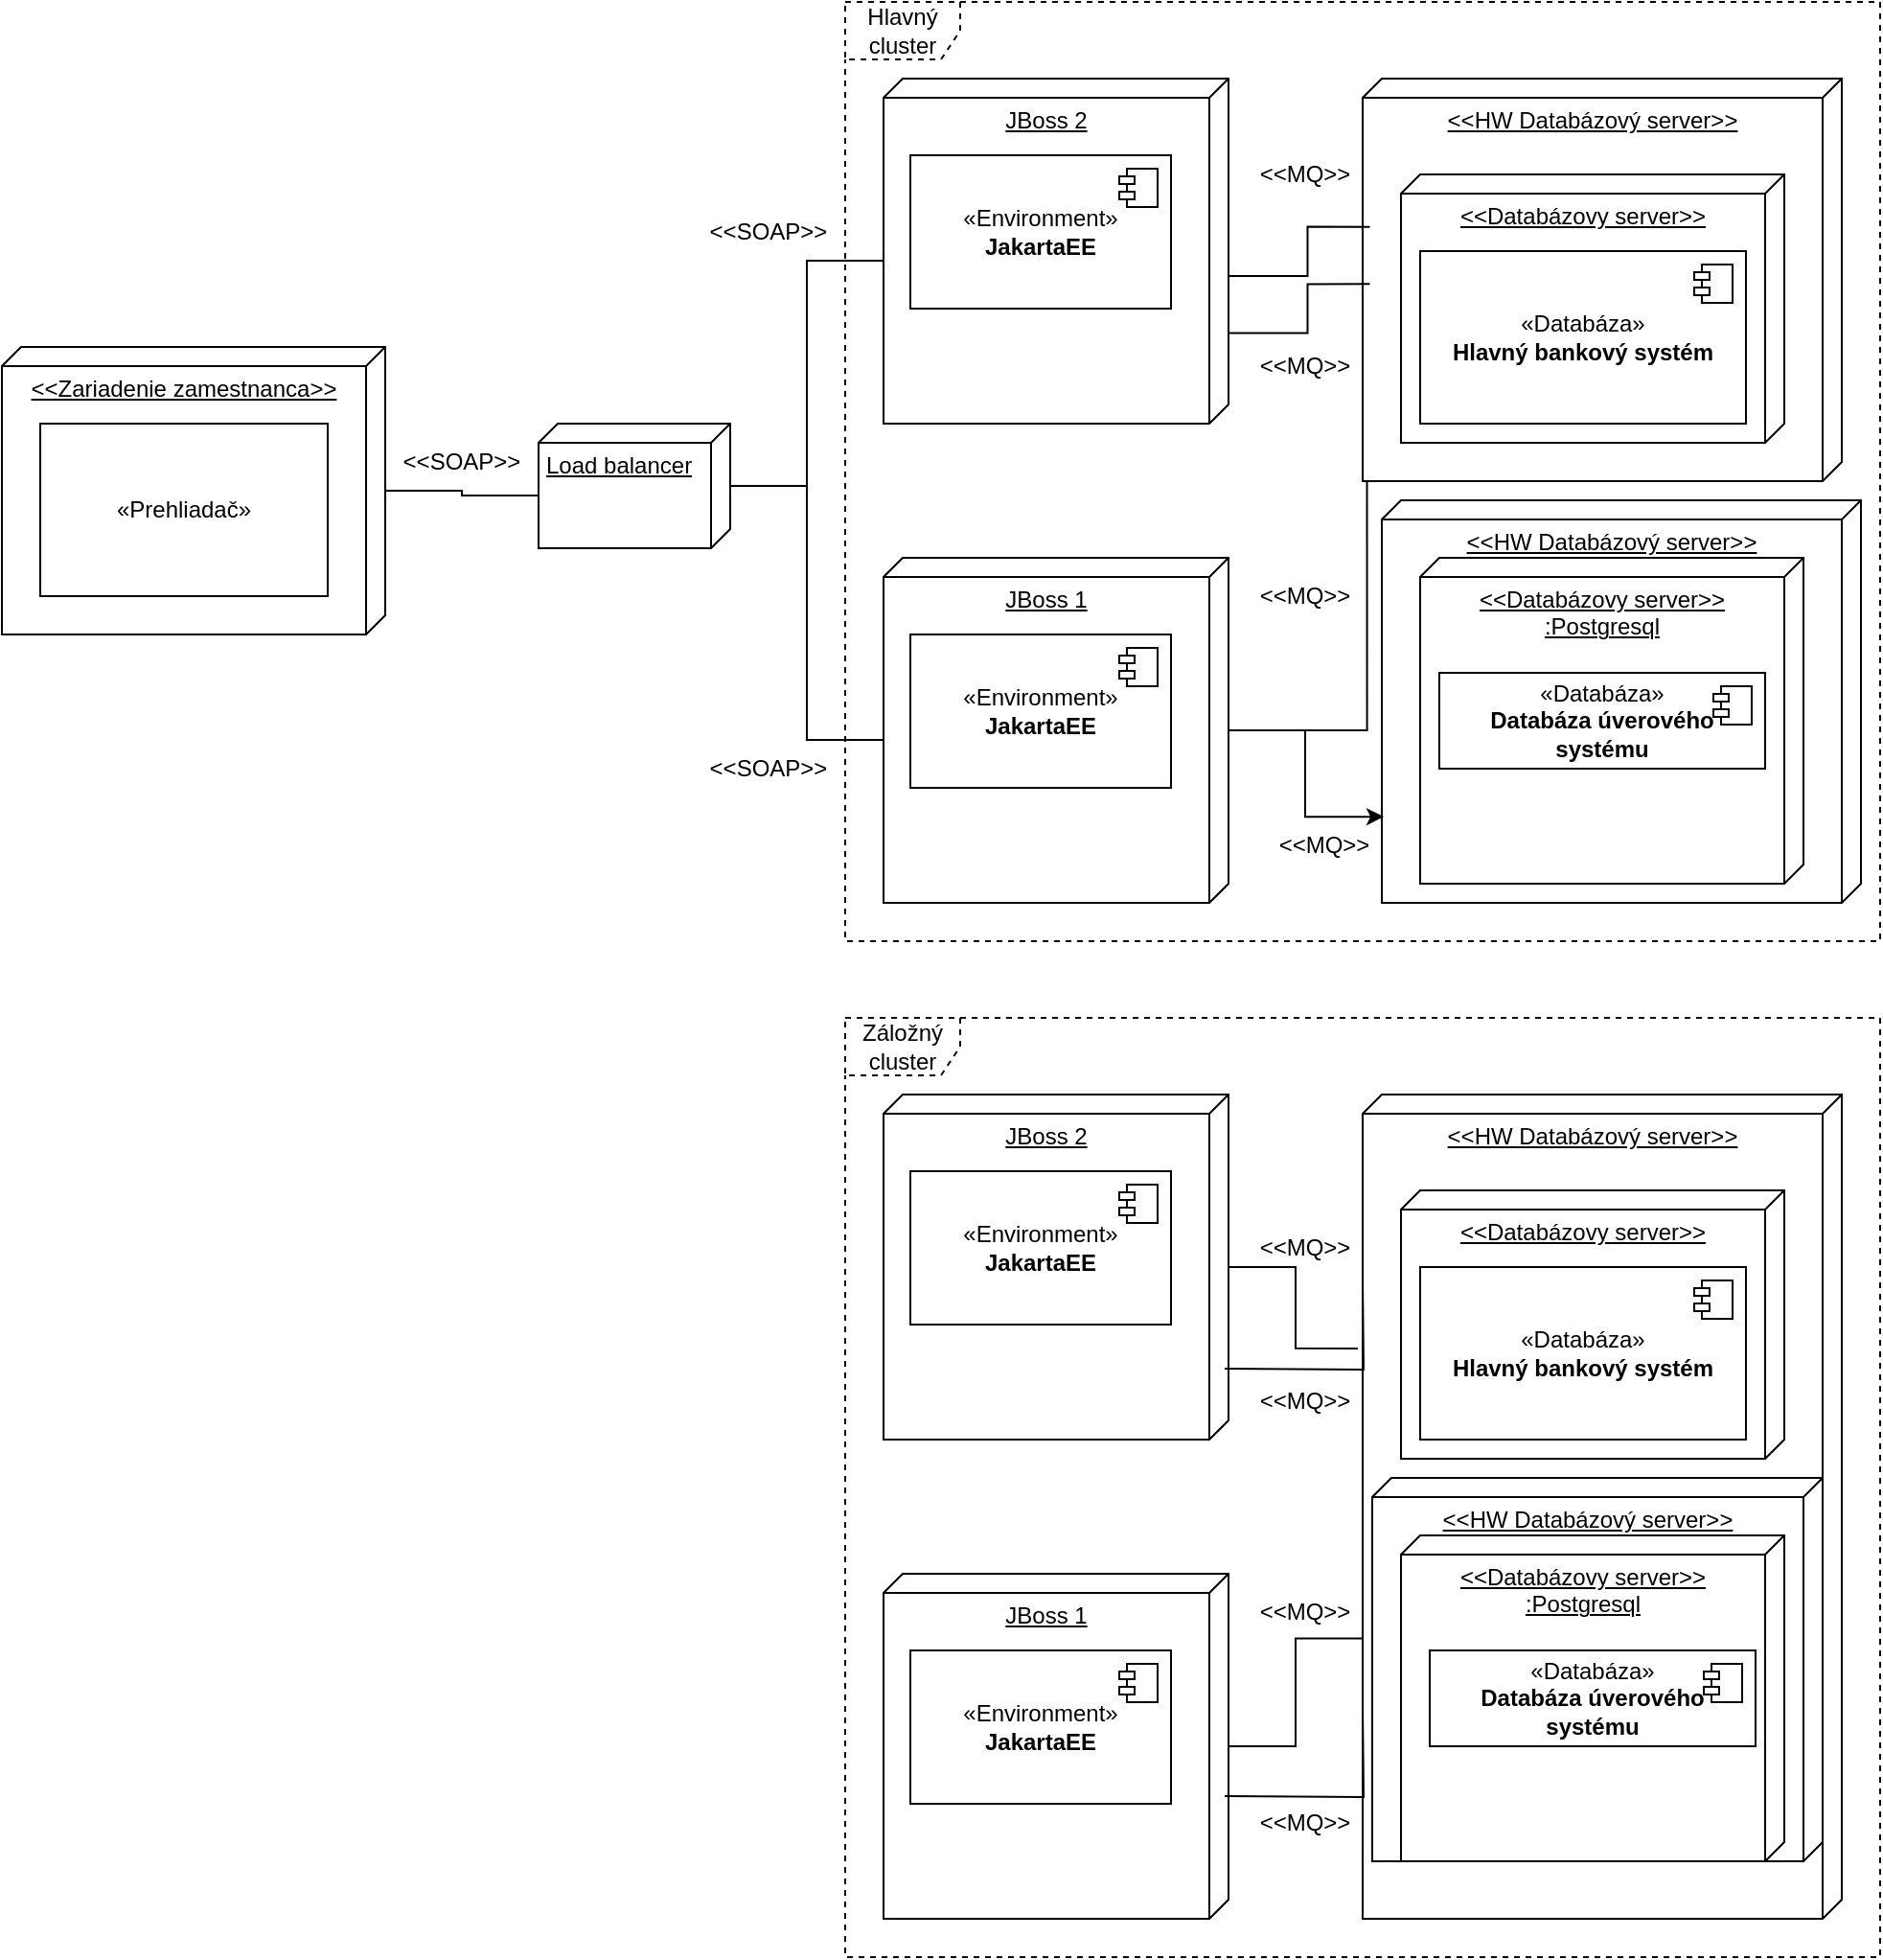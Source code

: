 <mxfile version="28.2.5">
  <diagram name="Page-1" id="uiE4c2LsK8ZdXOrGPtIN">
    <mxGraphModel dx="1426" dy="751" grid="1" gridSize="10" guides="1" tooltips="1" connect="1" arrows="1" fold="1" page="1" pageScale="1" pageWidth="827" pageHeight="1169" background="none" math="0" shadow="0">
      <root>
        <mxCell id="0" />
        <mxCell id="1" parent="0" />
        <mxCell id="RWcylNodCYkMwrku70u5-18" style="edgeStyle=orthogonalEdgeStyle;rounded=0;orthogonalLoop=1;jettySize=auto;html=1;endArrow=none;endFill=0;entryX=0.66;entryY=0.991;entryDx=0;entryDy=0;entryPerimeter=0;" parent="1" source="RWcylNodCYkMwrku70u5-1" target="RWcylNodCYkMwrku70u5-3" edge="1">
          <mxGeometry relative="1" as="geometry" />
        </mxCell>
        <mxCell id="RWcylNodCYkMwrku70u5-1" value="JBoss 1" style="verticalAlign=top;align=center;spacingTop=8;spacingLeft=2;spacingRight=12;shape=cube;size=10;direction=south;fontStyle=4;html=1;whiteSpace=wrap;" parent="1" vertex="1">
          <mxGeometry x="840" y="310" width="180" height="180" as="geometry" />
        </mxCell>
        <mxCell id="RWcylNodCYkMwrku70u5-2" value="JBoss 2" style="verticalAlign=top;align=center;spacingTop=8;spacingLeft=2;spacingRight=12;shape=cube;size=10;direction=south;fontStyle=4;html=1;whiteSpace=wrap;" parent="1" vertex="1">
          <mxGeometry x="840" y="60" width="180" height="180" as="geometry" />
        </mxCell>
        <mxCell id="RWcylNodCYkMwrku70u5-3" value="&amp;lt;&amp;lt;HW Databázový server&amp;gt;&amp;gt;" style="verticalAlign=top;align=center;spacingTop=8;spacingLeft=2;spacingRight=12;shape=cube;size=10;direction=south;fontStyle=4;html=1;whiteSpace=wrap;" parent="1" vertex="1">
          <mxGeometry x="1090" y="60" width="250" height="210" as="geometry" />
        </mxCell>
        <mxCell id="RWcylNodCYkMwrku70u5-5" value="&amp;lt;&amp;lt;Databázovy server&amp;gt;&amp;gt;" style="verticalAlign=top;align=center;spacingTop=8;spacingLeft=2;spacingRight=12;shape=cube;size=10;direction=south;fontStyle=4;html=1;whiteSpace=wrap;" parent="1" vertex="1">
          <mxGeometry x="1110" y="110" width="200" height="140" as="geometry" />
        </mxCell>
        <mxCell id="RWcylNodCYkMwrku70u5-8" value="«Databáza»&lt;br&gt;&lt;b&gt;Hlavný bankový systém&lt;/b&gt;" style="html=1;dropTarget=0;whiteSpace=wrap;" parent="1" vertex="1">
          <mxGeometry x="1120" y="150" width="170" height="90" as="geometry" />
        </mxCell>
        <mxCell id="RWcylNodCYkMwrku70u5-9" value="" style="shape=module;jettyWidth=8;jettyHeight=4;" parent="RWcylNodCYkMwrku70u5-8" vertex="1">
          <mxGeometry x="1" width="20" height="20" relative="1" as="geometry">
            <mxPoint x="-27" y="7" as="offset" />
          </mxGeometry>
        </mxCell>
        <mxCell id="RWcylNodCYkMwrku70u5-14" value="&amp;lt;&amp;lt;Zariadenie zamestnanca&amp;gt;&amp;gt;" style="verticalAlign=top;align=center;spacingTop=8;spacingLeft=2;spacingRight=12;shape=cube;size=10;direction=south;fontStyle=4;html=1;whiteSpace=wrap;" parent="1" vertex="1">
          <mxGeometry x="380" y="200" width="200" height="150" as="geometry" />
        </mxCell>
        <mxCell id="RWcylNodCYkMwrku70u5-15" value="«Prehliadač»" style="html=1;dropTarget=0;whiteSpace=wrap;" parent="1" vertex="1">
          <mxGeometry x="400" y="240" width="150" height="90" as="geometry" />
        </mxCell>
        <mxCell id="RWcylNodCYkMwrku70u5-19" style="edgeStyle=orthogonalEdgeStyle;rounded=0;orthogonalLoop=1;jettySize=auto;html=1;entryX=0.308;entryY=1.01;entryDx=0;entryDy=0;entryPerimeter=0;endArrow=none;endFill=0;" parent="1" edge="1">
          <mxGeometry relative="1" as="geometry">
            <mxPoint x="1020" y="163" as="sourcePoint" />
            <mxPoint x="1093.75" y="137.34" as="targetPoint" />
            <Array as="points">
              <mxPoint x="1061.25" y="162.66" />
              <mxPoint x="1061.25" y="137.66" />
            </Array>
          </mxGeometry>
        </mxCell>
        <mxCell id="RWcylNodCYkMwrku70u5-20" value="&amp;lt;&amp;lt;MQ&amp;gt;&amp;gt;" style="text;html=1;strokeColor=none;fillColor=none;align=center;verticalAlign=middle;whiteSpace=wrap;overflow=hidden;" parent="1" vertex="1">
          <mxGeometry x="1020" y="100" width="80" height="20" as="geometry" />
        </mxCell>
        <mxCell id="RWcylNodCYkMwrku70u5-21" value="&amp;lt;&amp;lt;MQ&amp;gt;&amp;gt;" style="text;html=1;strokeColor=none;fillColor=none;align=center;verticalAlign=middle;whiteSpace=wrap;overflow=hidden;" parent="1" vertex="1">
          <mxGeometry x="1020" y="320" width="80" height="20" as="geometry" />
        </mxCell>
        <mxCell id="v1jmXOaI3oIM4jCo9ueC-5" value="«Environment»&lt;br&gt;&lt;b&gt;JakartaEE&lt;/b&gt;" style="html=1;dropTarget=0;whiteSpace=wrap;" parent="1" vertex="1">
          <mxGeometry x="854" y="100" width="136" height="80" as="geometry" />
        </mxCell>
        <mxCell id="v1jmXOaI3oIM4jCo9ueC-6" value="" style="shape=module;jettyWidth=8;jettyHeight=4;" parent="v1jmXOaI3oIM4jCo9ueC-5" vertex="1">
          <mxGeometry x="1" width="20" height="20" relative="1" as="geometry">
            <mxPoint x="-27" y="7" as="offset" />
          </mxGeometry>
        </mxCell>
        <mxCell id="v1jmXOaI3oIM4jCo9ueC-7" value="«Environment»&lt;br&gt;&lt;b&gt;JakartaEE&lt;/b&gt;" style="html=1;dropTarget=0;whiteSpace=wrap;" parent="1" vertex="1">
          <mxGeometry x="854" y="350" width="136" height="80" as="geometry" />
        </mxCell>
        <mxCell id="v1jmXOaI3oIM4jCo9ueC-8" value="" style="shape=module;jettyWidth=8;jettyHeight=4;" parent="v1jmXOaI3oIM4jCo9ueC-7" vertex="1">
          <mxGeometry x="1" width="20" height="20" relative="1" as="geometry">
            <mxPoint x="-27" y="7" as="offset" />
          </mxGeometry>
        </mxCell>
        <mxCell id="v1jmXOaI3oIM4jCo9ueC-12" value="Load balancer" style="verticalAlign=top;align=left;spacingTop=8;spacingLeft=2;spacingRight=12;shape=cube;size=10;direction=south;fontStyle=4;html=1;whiteSpace=wrap;" parent="1" vertex="1">
          <mxGeometry x="660" y="240" width="100" height="65" as="geometry" />
        </mxCell>
        <mxCell id="v1jmXOaI3oIM4jCo9ueC-13" style="edgeStyle=orthogonalEdgeStyle;rounded=0;orthogonalLoop=1;jettySize=auto;html=1;entryX=0;entryY=0;entryDx=95;entryDy=180;entryPerimeter=0;endArrow=none;endFill=0;" parent="1" source="v1jmXOaI3oIM4jCo9ueC-12" target="RWcylNodCYkMwrku70u5-2" edge="1">
          <mxGeometry relative="1" as="geometry" />
        </mxCell>
        <mxCell id="v1jmXOaI3oIM4jCo9ueC-14" style="edgeStyle=orthogonalEdgeStyle;rounded=0;orthogonalLoop=1;jettySize=auto;html=1;entryX=0;entryY=0;entryDx=95;entryDy=180;entryPerimeter=0;endArrow=none;endFill=0;" parent="1" source="v1jmXOaI3oIM4jCo9ueC-12" target="RWcylNodCYkMwrku70u5-1" edge="1">
          <mxGeometry relative="1" as="geometry" />
        </mxCell>
        <mxCell id="v1jmXOaI3oIM4jCo9ueC-15" style="edgeStyle=orthogonalEdgeStyle;rounded=0;orthogonalLoop=1;jettySize=auto;html=1;entryX=0;entryY=0;entryDx=37.5;entryDy=100;entryPerimeter=0;endArrow=none;endFill=0;" parent="1" source="RWcylNodCYkMwrku70u5-14" target="v1jmXOaI3oIM4jCo9ueC-12" edge="1">
          <mxGeometry relative="1" as="geometry" />
        </mxCell>
        <mxCell id="v1jmXOaI3oIM4jCo9ueC-16" value="&amp;lt;&amp;lt;SOAP&amp;gt;&amp;gt;" style="text;html=1;strokeColor=none;fillColor=none;align=center;verticalAlign=middle;whiteSpace=wrap;overflow=hidden;" parent="1" vertex="1">
          <mxGeometry x="580" y="250" width="80" height="20" as="geometry" />
        </mxCell>
        <mxCell id="v1jmXOaI3oIM4jCo9ueC-23" value="&amp;lt;&amp;lt;SOAP&amp;gt;&amp;gt;" style="text;html=1;strokeColor=none;fillColor=none;align=center;verticalAlign=middle;whiteSpace=wrap;overflow=hidden;" parent="1" vertex="1">
          <mxGeometry x="740" y="410" width="80" height="20" as="geometry" />
        </mxCell>
        <mxCell id="v1jmXOaI3oIM4jCo9ueC-24" value="&amp;lt;&amp;lt;SOAP&amp;gt;&amp;gt;" style="text;html=1;strokeColor=none;fillColor=none;align=center;verticalAlign=middle;whiteSpace=wrap;overflow=hidden;" parent="1" vertex="1">
          <mxGeometry x="740" y="130" width="80" height="20" as="geometry" />
        </mxCell>
        <mxCell id="v1jmXOaI3oIM4jCo9ueC-26" value="Hlavný cluster" style="shape=umlFrame;whiteSpace=wrap;html=1;pointerEvents=0;dashed=1;" parent="1" vertex="1">
          <mxGeometry x="820" y="20" width="540" height="490" as="geometry" />
        </mxCell>
        <mxCell id="v1jmXOaI3oIM4jCo9ueC-27" style="edgeStyle=orthogonalEdgeStyle;rounded=0;orthogonalLoop=1;jettySize=auto;html=1;endArrow=none;endFill=0;entryX=0.66;entryY=0.991;entryDx=0;entryDy=0;entryPerimeter=0;" parent="1" source="v1jmXOaI3oIM4jCo9ueC-28" target="v1jmXOaI3oIM4jCo9ueC-30" edge="1">
          <mxGeometry relative="1" as="geometry" />
        </mxCell>
        <mxCell id="v1jmXOaI3oIM4jCo9ueC-28" value="JBoss 1" style="verticalAlign=top;align=center;spacingTop=8;spacingLeft=2;spacingRight=12;shape=cube;size=10;direction=south;fontStyle=4;html=1;whiteSpace=wrap;" parent="1" vertex="1">
          <mxGeometry x="840" y="840" width="180" height="180" as="geometry" />
        </mxCell>
        <mxCell id="v1jmXOaI3oIM4jCo9ueC-29" value="JBoss 2" style="verticalAlign=top;align=center;spacingTop=8;spacingLeft=2;spacingRight=12;shape=cube;size=10;direction=south;fontStyle=4;html=1;whiteSpace=wrap;" parent="1" vertex="1">
          <mxGeometry x="840" y="590" width="180" height="180" as="geometry" />
        </mxCell>
        <mxCell id="v1jmXOaI3oIM4jCo9ueC-30" value="&amp;lt;&amp;lt;HW Databázový server&amp;gt;&amp;gt;" style="verticalAlign=top;align=center;spacingTop=8;spacingLeft=2;spacingRight=12;shape=cube;size=10;direction=south;fontStyle=4;html=1;whiteSpace=wrap;" parent="1" vertex="1">
          <mxGeometry x="1090" y="590" width="250" height="430" as="geometry" />
        </mxCell>
        <mxCell id="v1jmXOaI3oIM4jCo9ueC-31" value="&amp;lt;&amp;lt;Databázovy server&amp;gt;&amp;gt;" style="verticalAlign=top;align=center;spacingTop=8;spacingLeft=2;spacingRight=12;shape=cube;size=10;direction=south;fontStyle=4;html=1;whiteSpace=wrap;" parent="1" vertex="1">
          <mxGeometry x="1110" y="640" width="200" height="140" as="geometry" />
        </mxCell>
        <mxCell id="v1jmXOaI3oIM4jCo9ueC-32" value="«Databáza»&lt;br&gt;&lt;b&gt;Hlavný bankový systém&lt;/b&gt;" style="html=1;dropTarget=0;whiteSpace=wrap;" parent="1" vertex="1">
          <mxGeometry x="1120" y="680" width="170" height="90" as="geometry" />
        </mxCell>
        <mxCell id="v1jmXOaI3oIM4jCo9ueC-33" value="" style="shape=module;jettyWidth=8;jettyHeight=4;" parent="v1jmXOaI3oIM4jCo9ueC-32" vertex="1">
          <mxGeometry x="1" width="20" height="20" relative="1" as="geometry">
            <mxPoint x="-27" y="7" as="offset" />
          </mxGeometry>
        </mxCell>
        <mxCell id="v1jmXOaI3oIM4jCo9ueC-34" style="edgeStyle=orthogonalEdgeStyle;rounded=0;orthogonalLoop=1;jettySize=auto;html=1;entryX=0.308;entryY=1.01;entryDx=0;entryDy=0;entryPerimeter=0;endArrow=none;endFill=0;" parent="1" source="v1jmXOaI3oIM4jCo9ueC-29" target="v1jmXOaI3oIM4jCo9ueC-30" edge="1">
          <mxGeometry relative="1" as="geometry" />
        </mxCell>
        <mxCell id="v1jmXOaI3oIM4jCo9ueC-35" value="&amp;lt;&amp;lt;MQ&amp;gt;&amp;gt;" style="text;html=1;strokeColor=none;fillColor=none;align=center;verticalAlign=middle;whiteSpace=wrap;overflow=hidden;" parent="1" vertex="1">
          <mxGeometry x="1020" y="660" width="80" height="20" as="geometry" />
        </mxCell>
        <mxCell id="v1jmXOaI3oIM4jCo9ueC-36" value="&amp;lt;&amp;lt;MQ&amp;gt;&amp;gt;" style="text;html=1;strokeColor=none;fillColor=none;align=center;verticalAlign=middle;whiteSpace=wrap;overflow=hidden;" parent="1" vertex="1">
          <mxGeometry x="1020" y="850" width="80" height="20" as="geometry" />
        </mxCell>
        <mxCell id="v1jmXOaI3oIM4jCo9ueC-37" value="«Environment»&lt;br&gt;&lt;b&gt;JakartaEE&lt;/b&gt;" style="html=1;dropTarget=0;whiteSpace=wrap;" parent="1" vertex="1">
          <mxGeometry x="854" y="630" width="136" height="80" as="geometry" />
        </mxCell>
        <mxCell id="v1jmXOaI3oIM4jCo9ueC-38" value="" style="shape=module;jettyWidth=8;jettyHeight=4;" parent="v1jmXOaI3oIM4jCo9ueC-37" vertex="1">
          <mxGeometry x="1" width="20" height="20" relative="1" as="geometry">
            <mxPoint x="-27" y="7" as="offset" />
          </mxGeometry>
        </mxCell>
        <mxCell id="v1jmXOaI3oIM4jCo9ueC-39" value="«Environment»&lt;br&gt;&lt;b&gt;JakartaEE&lt;/b&gt;" style="html=1;dropTarget=0;whiteSpace=wrap;" parent="1" vertex="1">
          <mxGeometry x="854" y="880" width="136" height="80" as="geometry" />
        </mxCell>
        <mxCell id="v1jmXOaI3oIM4jCo9ueC-40" value="" style="shape=module;jettyWidth=8;jettyHeight=4;" parent="v1jmXOaI3oIM4jCo9ueC-39" vertex="1">
          <mxGeometry x="1" width="20" height="20" relative="1" as="geometry">
            <mxPoint x="-27" y="7" as="offset" />
          </mxGeometry>
        </mxCell>
        <mxCell id="v1jmXOaI3oIM4jCo9ueC-41" value="Záložný cluster" style="shape=umlFrame;whiteSpace=wrap;html=1;pointerEvents=0;dashed=1;gradientColor=none;" parent="1" vertex="1">
          <mxGeometry x="820" y="550" width="540" height="490" as="geometry" />
        </mxCell>
        <mxCell id="maCxVdTf4nHHPNodHXX1-5" value="&amp;lt;&amp;lt;HW Databázový server&amp;gt;&amp;gt;" style="verticalAlign=top;align=center;spacingTop=8;spacingLeft=2;spacingRight=12;shape=cube;size=10;direction=south;fontStyle=4;html=1;whiteSpace=wrap;" vertex="1" parent="1">
          <mxGeometry x="1100" y="280" width="250" height="210" as="geometry" />
        </mxCell>
        <mxCell id="maCxVdTf4nHHPNodHXX1-6" value="&lt;div&gt;&amp;lt;&amp;lt;Databázovy server&amp;gt;&amp;gt;&lt;/div&gt;&lt;div&gt;:Postgresql&lt;/div&gt;" style="verticalAlign=top;align=center;spacingTop=8;spacingLeft=2;spacingRight=12;shape=cube;size=10;direction=south;fontStyle=4;html=1;whiteSpace=wrap;" vertex="1" parent="1">
          <mxGeometry x="1120" y="310" width="200" height="170" as="geometry" />
        </mxCell>
        <mxCell id="maCxVdTf4nHHPNodHXX1-7" value="&lt;div&gt;«Databáza»&lt;/div&gt;&lt;div&gt;&lt;b&gt;Databáza úverového&lt;/b&gt;&lt;/div&gt;&lt;div&gt;&lt;b&gt;systému&lt;/b&gt;&lt;/div&gt;" style="html=1;dropTarget=0;whiteSpace=wrap;" vertex="1" parent="1">
          <mxGeometry x="1130" y="370" width="170" height="50" as="geometry" />
        </mxCell>
        <mxCell id="maCxVdTf4nHHPNodHXX1-8" value="" style="shape=module;jettyWidth=8;jettyHeight=4;" vertex="1" parent="maCxVdTf4nHHPNodHXX1-7">
          <mxGeometry x="1" width="20" height="20" relative="1" as="geometry">
            <mxPoint x="-27" y="7" as="offset" />
          </mxGeometry>
        </mxCell>
        <mxCell id="maCxVdTf4nHHPNodHXX1-11" style="edgeStyle=orthogonalEdgeStyle;rounded=0;orthogonalLoop=1;jettySize=auto;html=1;entryX=0.786;entryY=0.996;entryDx=0;entryDy=0;entryPerimeter=0;" edge="1" parent="1" source="RWcylNodCYkMwrku70u5-1" target="maCxVdTf4nHHPNodHXX1-5">
          <mxGeometry relative="1" as="geometry" />
        </mxCell>
        <mxCell id="maCxVdTf4nHHPNodHXX1-12" value="&amp;lt;&amp;lt;MQ&amp;gt;&amp;gt;" style="text;html=1;strokeColor=none;fillColor=none;align=center;verticalAlign=middle;whiteSpace=wrap;overflow=hidden;" vertex="1" parent="1">
          <mxGeometry x="1030" y="450" width="80" height="20" as="geometry" />
        </mxCell>
        <mxCell id="maCxVdTf4nHHPNodHXX1-13" style="edgeStyle=orthogonalEdgeStyle;rounded=0;orthogonalLoop=1;jettySize=auto;html=1;entryX=0.308;entryY=1.01;entryDx=0;entryDy=0;entryPerimeter=0;endArrow=none;endFill=0;" edge="1" parent="1">
          <mxGeometry relative="1" as="geometry">
            <mxPoint x="1020" y="192.81" as="sourcePoint" />
            <mxPoint x="1093.75" y="167.15" as="targetPoint" />
            <Array as="points">
              <mxPoint x="1061.25" y="192.47" />
              <mxPoint x="1061.25" y="167.47" />
            </Array>
          </mxGeometry>
        </mxCell>
        <mxCell id="maCxVdTf4nHHPNodHXX1-14" value="&amp;lt;&amp;lt;MQ&amp;gt;&amp;gt;" style="text;html=1;strokeColor=none;fillColor=none;align=center;verticalAlign=middle;whiteSpace=wrap;overflow=hidden;" vertex="1" parent="1">
          <mxGeometry x="1020" y="200" width="80" height="20" as="geometry" />
        </mxCell>
        <mxCell id="maCxVdTf4nHHPNodHXX1-15" value="&amp;lt;&amp;lt;HW Databázový server&amp;gt;&amp;gt;" style="verticalAlign=top;align=center;spacingTop=8;spacingLeft=2;spacingRight=12;shape=cube;size=10;direction=south;fontStyle=4;html=1;whiteSpace=wrap;" vertex="1" parent="1">
          <mxGeometry x="1095" y="790" width="235" height="200" as="geometry" />
        </mxCell>
        <mxCell id="maCxVdTf4nHHPNodHXX1-16" value="&lt;div&gt;&amp;lt;&amp;lt;Databázovy server&amp;gt;&amp;gt;&lt;/div&gt;&lt;div&gt;:Postgresql&lt;/div&gt;" style="verticalAlign=top;align=center;spacingTop=8;spacingLeft=2;spacingRight=12;shape=cube;size=10;direction=south;fontStyle=4;html=1;whiteSpace=wrap;" vertex="1" parent="1">
          <mxGeometry x="1110" y="820" width="200" height="170" as="geometry" />
        </mxCell>
        <mxCell id="maCxVdTf4nHHPNodHXX1-17" value="&lt;div&gt;«Databáza»&lt;/div&gt;&lt;div&gt;&lt;b&gt;Databáza úverového&lt;/b&gt;&lt;/div&gt;&lt;div&gt;&lt;b&gt;systému&lt;/b&gt;&lt;/div&gt;" style="html=1;dropTarget=0;whiteSpace=wrap;" vertex="1" parent="1">
          <mxGeometry x="1125" y="880" width="170" height="50" as="geometry" />
        </mxCell>
        <mxCell id="maCxVdTf4nHHPNodHXX1-18" value="" style="shape=module;jettyWidth=8;jettyHeight=4;" vertex="1" parent="maCxVdTf4nHHPNodHXX1-17">
          <mxGeometry x="1" width="20" height="20" relative="1" as="geometry">
            <mxPoint x="-27" y="7" as="offset" />
          </mxGeometry>
        </mxCell>
        <mxCell id="maCxVdTf4nHHPNodHXX1-19" value="&amp;lt;&amp;lt;MQ&amp;gt;&amp;gt;" style="text;html=1;strokeColor=none;fillColor=none;align=center;verticalAlign=middle;whiteSpace=wrap;overflow=hidden;" vertex="1" parent="1">
          <mxGeometry x="1020" y="960" width="80" height="20" as="geometry" />
        </mxCell>
        <mxCell id="maCxVdTf4nHHPNodHXX1-21" style="edgeStyle=orthogonalEdgeStyle;rounded=0;orthogonalLoop=1;jettySize=auto;html=1;endArrow=none;endFill=0;" edge="1" parent="1">
          <mxGeometry relative="1" as="geometry">
            <mxPoint x="1018" y="956" as="sourcePoint" />
            <mxPoint x="1090" y="910" as="targetPoint" />
          </mxGeometry>
        </mxCell>
        <mxCell id="maCxVdTf4nHHPNodHXX1-22" value="&amp;lt;&amp;lt;MQ&amp;gt;&amp;gt;" style="text;html=1;strokeColor=none;fillColor=none;align=center;verticalAlign=middle;whiteSpace=wrap;overflow=hidden;" vertex="1" parent="1">
          <mxGeometry x="1020" y="740" width="80" height="20" as="geometry" />
        </mxCell>
        <mxCell id="maCxVdTf4nHHPNodHXX1-23" style="edgeStyle=orthogonalEdgeStyle;rounded=0;orthogonalLoop=1;jettySize=auto;html=1;endArrow=none;endFill=0;" edge="1" parent="1">
          <mxGeometry relative="1" as="geometry">
            <mxPoint x="1018" y="733" as="sourcePoint" />
            <mxPoint x="1090" y="687" as="targetPoint" />
          </mxGeometry>
        </mxCell>
      </root>
    </mxGraphModel>
  </diagram>
</mxfile>
